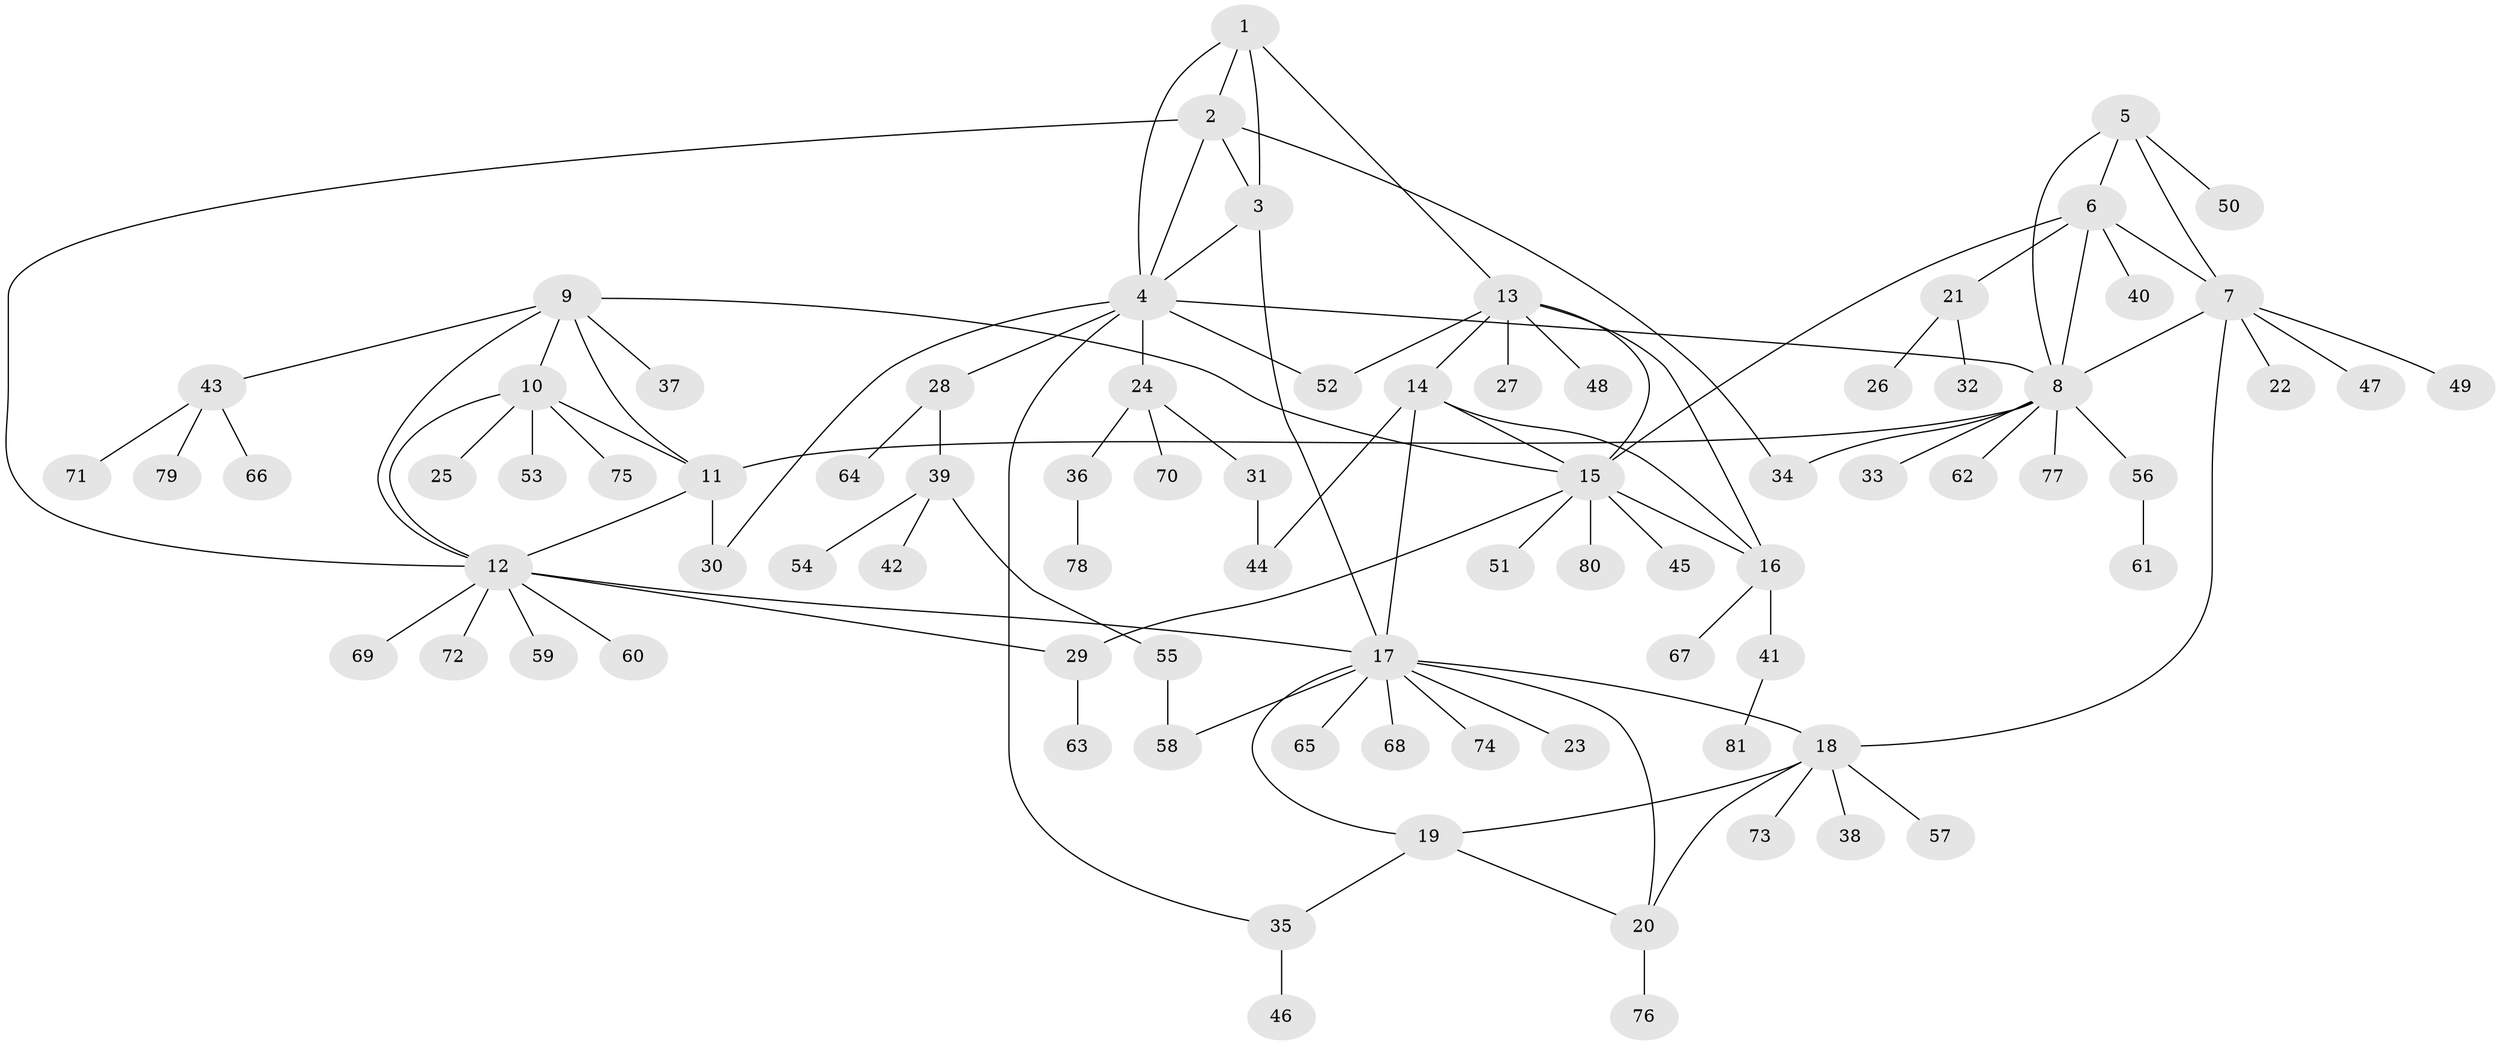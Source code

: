 // Generated by graph-tools (version 1.1) at 2025/26/03/09/25 03:26:39]
// undirected, 81 vertices, 108 edges
graph export_dot {
graph [start="1"]
  node [color=gray90,style=filled];
  1;
  2;
  3;
  4;
  5;
  6;
  7;
  8;
  9;
  10;
  11;
  12;
  13;
  14;
  15;
  16;
  17;
  18;
  19;
  20;
  21;
  22;
  23;
  24;
  25;
  26;
  27;
  28;
  29;
  30;
  31;
  32;
  33;
  34;
  35;
  36;
  37;
  38;
  39;
  40;
  41;
  42;
  43;
  44;
  45;
  46;
  47;
  48;
  49;
  50;
  51;
  52;
  53;
  54;
  55;
  56;
  57;
  58;
  59;
  60;
  61;
  62;
  63;
  64;
  65;
  66;
  67;
  68;
  69;
  70;
  71;
  72;
  73;
  74;
  75;
  76;
  77;
  78;
  79;
  80;
  81;
  1 -- 2;
  1 -- 3;
  1 -- 4;
  1 -- 13;
  2 -- 3;
  2 -- 4;
  2 -- 12;
  2 -- 34;
  3 -- 4;
  3 -- 17;
  4 -- 8;
  4 -- 24;
  4 -- 28;
  4 -- 30;
  4 -- 35;
  4 -- 52;
  5 -- 6;
  5 -- 7;
  5 -- 8;
  5 -- 50;
  6 -- 7;
  6 -- 8;
  6 -- 15;
  6 -- 21;
  6 -- 40;
  7 -- 8;
  7 -- 18;
  7 -- 22;
  7 -- 47;
  7 -- 49;
  8 -- 11;
  8 -- 33;
  8 -- 34;
  8 -- 56;
  8 -- 62;
  8 -- 77;
  9 -- 10;
  9 -- 11;
  9 -- 12;
  9 -- 15;
  9 -- 37;
  9 -- 43;
  10 -- 11;
  10 -- 12;
  10 -- 25;
  10 -- 53;
  10 -- 75;
  11 -- 12;
  11 -- 30;
  12 -- 17;
  12 -- 29;
  12 -- 59;
  12 -- 60;
  12 -- 69;
  12 -- 72;
  13 -- 14;
  13 -- 15;
  13 -- 16;
  13 -- 27;
  13 -- 48;
  13 -- 52;
  14 -- 15;
  14 -- 16;
  14 -- 17;
  14 -- 44;
  15 -- 16;
  15 -- 29;
  15 -- 45;
  15 -- 51;
  15 -- 80;
  16 -- 41;
  16 -- 67;
  17 -- 18;
  17 -- 19;
  17 -- 20;
  17 -- 23;
  17 -- 58;
  17 -- 65;
  17 -- 68;
  17 -- 74;
  18 -- 19;
  18 -- 20;
  18 -- 38;
  18 -- 57;
  18 -- 73;
  19 -- 20;
  19 -- 35;
  20 -- 76;
  21 -- 26;
  21 -- 32;
  24 -- 31;
  24 -- 36;
  24 -- 70;
  28 -- 39;
  28 -- 64;
  29 -- 63;
  31 -- 44;
  35 -- 46;
  36 -- 78;
  39 -- 42;
  39 -- 54;
  39 -- 55;
  41 -- 81;
  43 -- 66;
  43 -- 71;
  43 -- 79;
  55 -- 58;
  56 -- 61;
}
